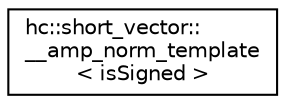digraph "Graphical Class Hierarchy"
{
  edge [fontname="Helvetica",fontsize="10",labelfontname="Helvetica",labelfontsize="10"];
  node [fontname="Helvetica",fontsize="10",shape=record];
  rankdir="LR";
  Node1 [label="hc::short_vector::\l__amp_norm_template\l\< isSigned \>",height=0.2,width=0.4,color="black", fillcolor="white", style="filled",URL="$classhc_1_1short__vector_1_1____amp__norm__template.html"];
}
